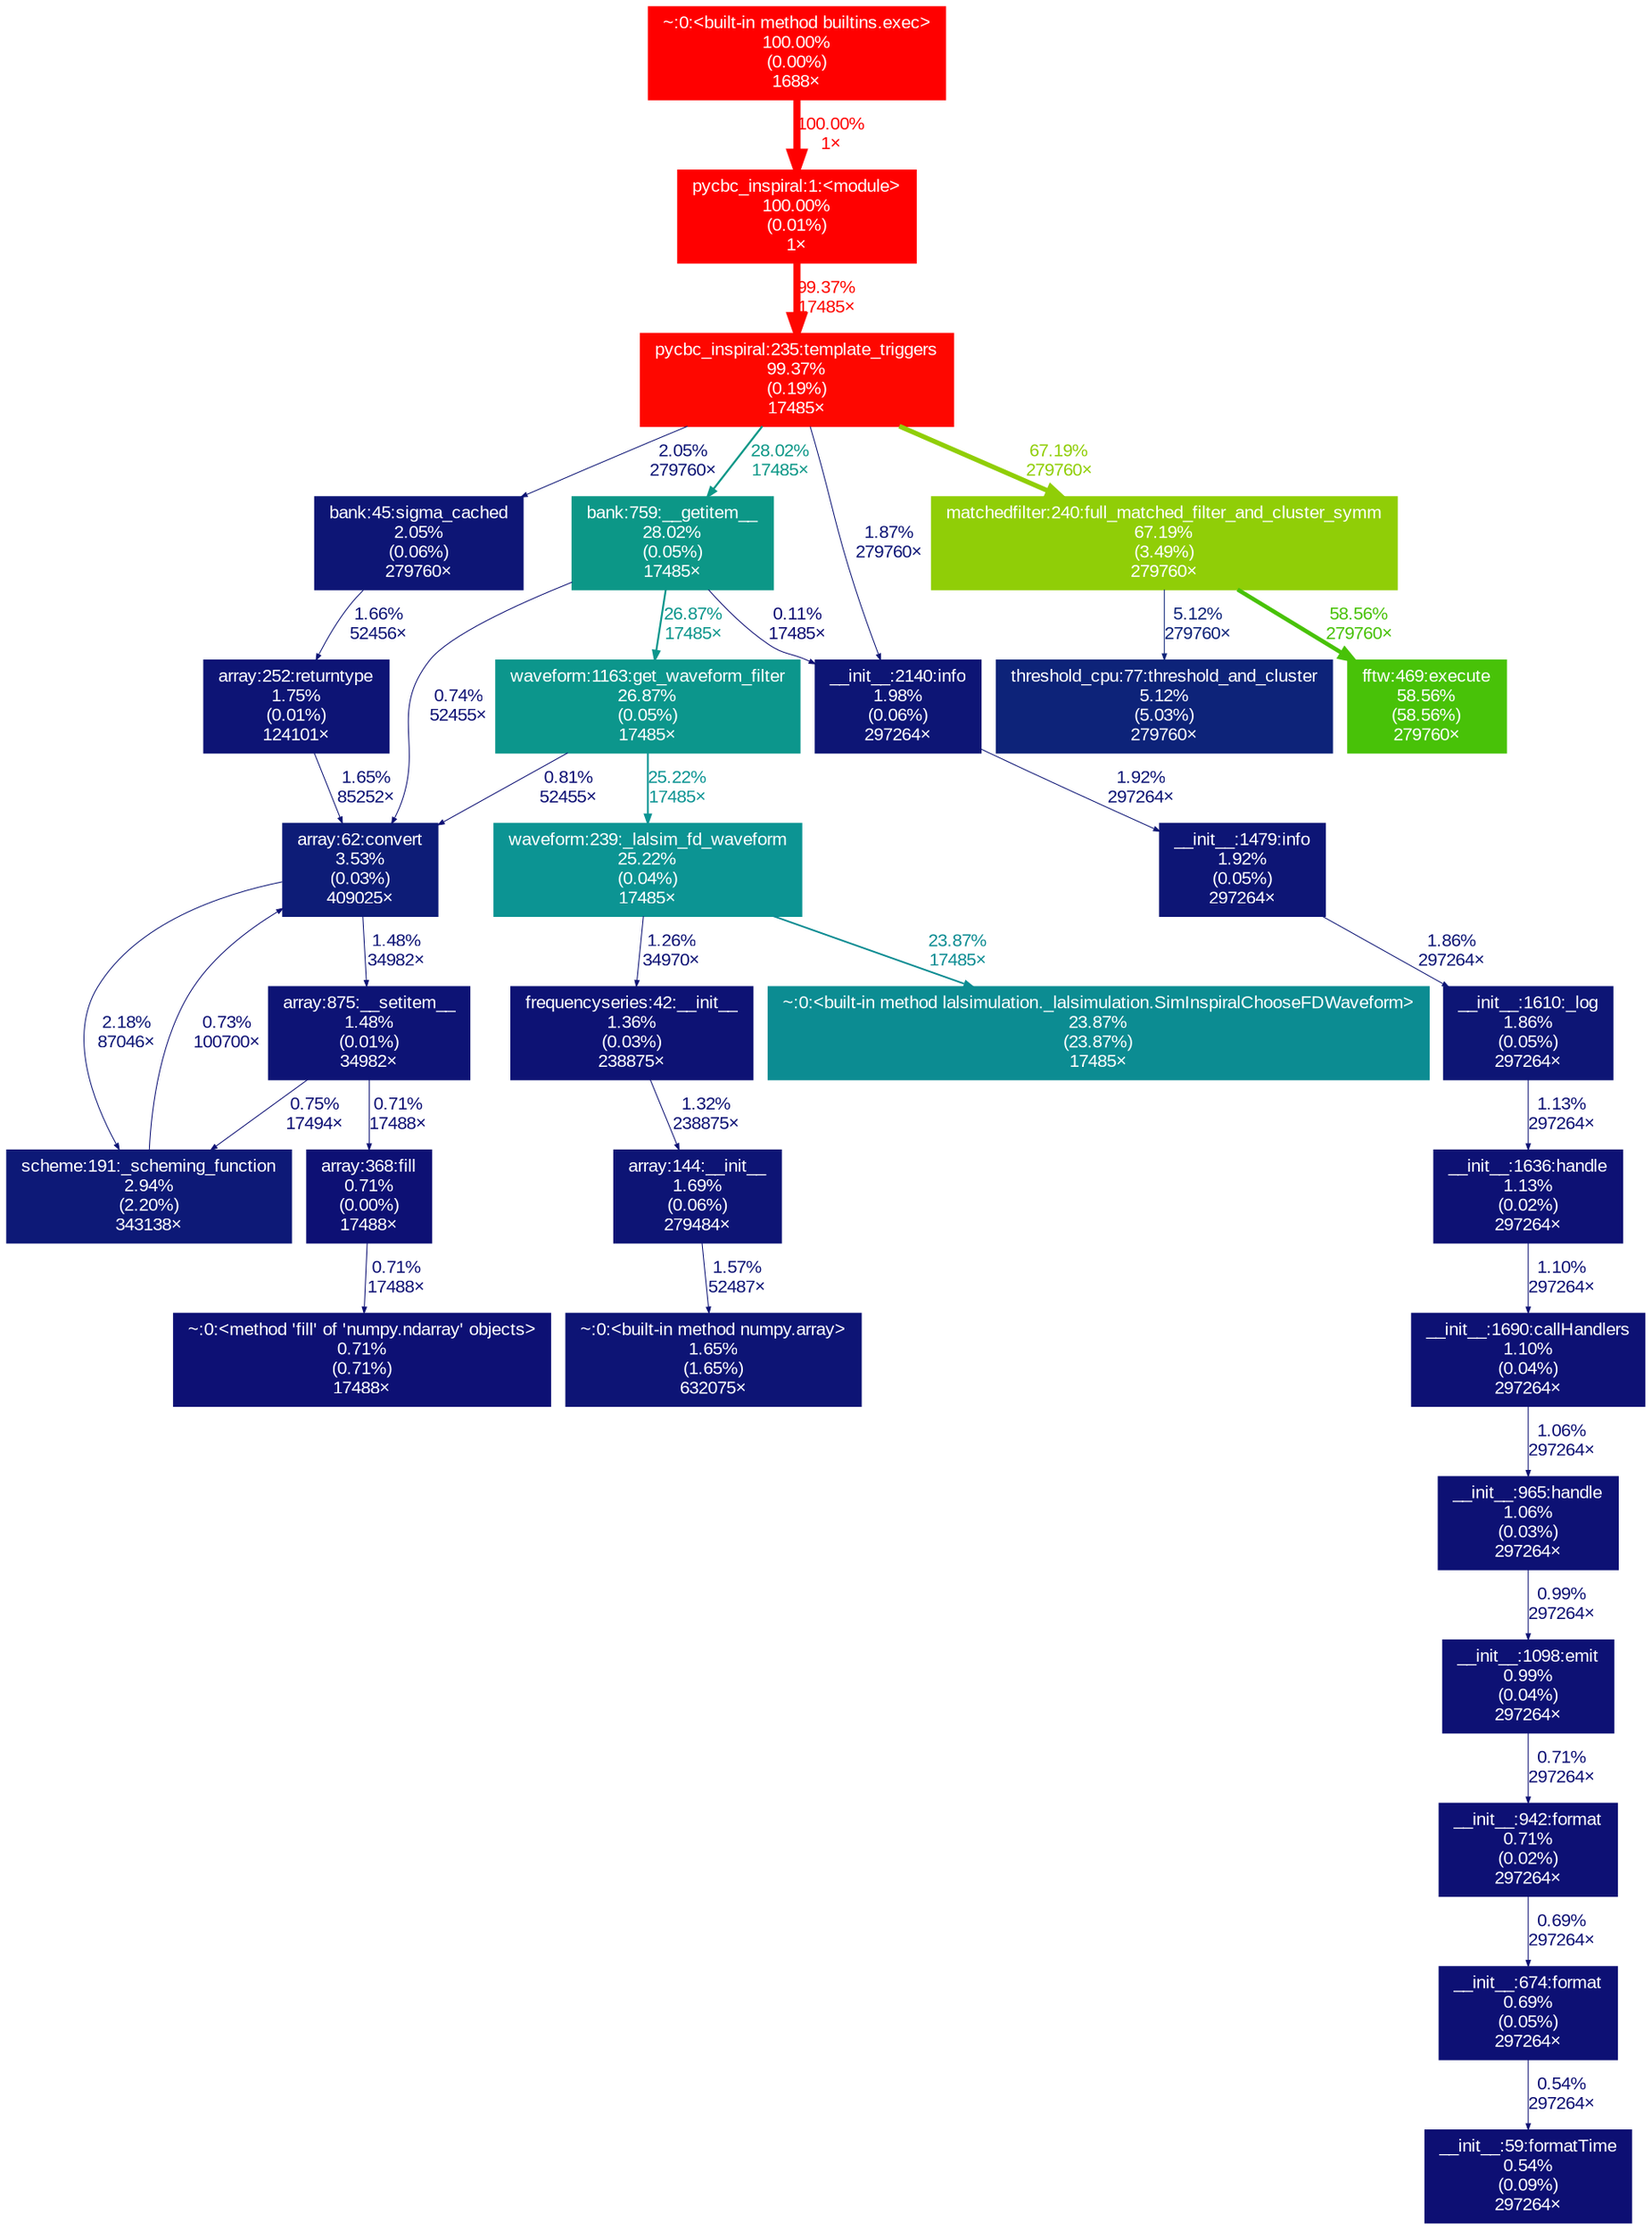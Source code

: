 digraph {
	graph [fontname=Arial, nodesep=0.125, ranksep=0.25];
	node [fontcolor=white, fontname=Arial, height=0, shape=box, style=filled, width=0];
	edge [fontname=Arial];
	370 [color="#ff0000", fontcolor="#ffffff", fontsize="10.00", label="pycbc_inspiral:1:<module>\n100.00%\n(0.01%)\n1×", tooltip="/work/pi_ccapano_umassd_edu/nperla_umassd_edu/envs/pycbc/bin/pycbc_inspiral"];
	370 -> 2565 [arrowsize="1.00", color="#fe0700", fontcolor="#fe0700", fontsize="10.00", label="99.37%\n17485×", labeldistance="3.97", penwidth="3.97"];
	1461 [color="#0d1475", fontcolor="#ffffff", fontsize="10.00", label="~:0:<built-in method numpy.array>\n1.65%\n(1.65%)\n632075×", tooltip="~"];
	1471 [color="#ff0000", fontcolor="#ffffff", fontsize="10.00", label="~:0:<built-in method builtins.exec>\n100.00%\n(0.00%)\n1688×", tooltip="~"];
	1471 -> 370 [arrowsize="1.00", color="#ff0000", fontcolor="#ff0000", fontsize="10.00", label="100.00%\n1×", labeldistance="4.00", penwidth="4.00"];
	1642 [color="#0d1174", fontcolor="#ffffff", fontsize="10.00", label="__init__:1098:emit\n0.99%\n(0.04%)\n297264×", tooltip="/work/pi_ccapano_umassd_edu/nperla_umassd_edu/envs/pycbc/lib/python3.11/logging/__init__.py"];
	1642 -> 3487 [arrowsize="0.35", color="#0d1074", fontcolor="#0d1074", fontsize="10.00", label="0.71%\n297264×", labeldistance="0.50", penwidth="0.50"];
	1893 [color="#0d1977", fontcolor="#ffffff", fontsize="10.00", label="scheme:191:_scheming_function\n2.94%\n(2.20%)\n343138×", tooltip="/work/pi_ccapano_umassd_edu/nperla_umassd_edu/envs/pycbc/lib/python3.11/site-packages/pycbc/scheme.py"];
	1893 -> 3610 [arrowsize="0.35", color="#0d1074", fontcolor="#0d1074", fontsize="10.00", label="0.73%\n100700×", labeldistance="0.50", penwidth="0.50"];
	2155 [color="#0d1475", fontcolor="#ffffff", fontsize="10.00", label="array:144:__init__\n1.69%\n(0.06%)\n279484×", tooltip="/work/pi_ccapano_umassd_edu/nperla_umassd_edu/envs/pycbc/lib/python3.11/site-packages/pycbc/types/array.py"];
	2155 -> 1461 [arrowsize="0.35", color="#0d1375", fontcolor="#0d1375", fontsize="10.00", label="1.57%\n52487×", labeldistance="0.50", penwidth="0.50"];
	2180 [color="#0d1575", fontcolor="#ffffff", fontsize="10.00", label="bank:45:sigma_cached\n2.05%\n(0.06%)\n279760×", tooltip="/work/pi_ccapano_umassd_edu/nperla_umassd_edu/envs/pycbc/lib/python3.11/site-packages/pycbc/waveform/bank.py"];
	2180 -> 7522 [arrowsize="0.35", color="#0d1475", fontcolor="#0d1475", fontsize="10.00", label="1.66%\n52456×", labeldistance="0.50", penwidth="0.50"];
	2181 [color="#0c9787", fontcolor="#ffffff", fontsize="10.00", label="bank:759:__getitem__\n28.02%\n(0.05%)\n17485×", tooltip="/work/pi_ccapano_umassd_edu/nperla_umassd_edu/envs/pycbc/lib/python3.11/site-packages/pycbc/waveform/bank.py"];
	2181 -> 2606 [arrowsize="0.52", color="#0c968c", fontcolor="#0c968c", fontsize="10.00", label="26.87%\n17485×", labeldistance="1.07", penwidth="1.07"];
	2181 -> 2681 [arrowsize="0.35", color="#0d0d73", fontcolor="#0d0d73", fontsize="10.00", label="0.11%\n17485×", labeldistance="0.50", penwidth="0.50"];
	2181 -> 3610 [arrowsize="0.35", color="#0d1074", fontcolor="#0d1074", fontsize="10.00", label="0.74%\n52455×", labeldistance="0.50", penwidth="0.50"];
	2258 [color="#0d1375", fontcolor="#ffffff", fontsize="10.00", label="array:875:__setitem__\n1.48%\n(0.01%)\n34982×", tooltip="/work/pi_ccapano_umassd_edu/nperla_umassd_edu/envs/pycbc/lib/python3.11/site-packages/pycbc/types/array.py"];
	2258 -> 1893 [arrowsize="0.35", color="#0d1074", fontcolor="#0d1074", fontsize="10.00", label="0.75%\n17494×", labeldistance="0.50", penwidth="0.50"];
	2258 -> 7580 [arrowsize="0.35", color="#0d1074", fontcolor="#0d1074", fontsize="10.00", label="0.71%\n17488×", labeldistance="0.50", penwidth="0.50"];
	2271 [color="#0d1274", fontcolor="#ffffff", fontsize="10.00", label="frequencyseries:42:__init__\n1.36%\n(0.03%)\n238875×", tooltip="/work/pi_ccapano_umassd_edu/nperla_umassd_edu/envs/pycbc/lib/python3.11/site-packages/pycbc/types/frequencyseries.py"];
	2271 -> 2155 [arrowsize="0.35", color="#0d1274", fontcolor="#0d1274", fontsize="10.00", label="1.32%\n238875×", labeldistance="0.50", penwidth="0.50"];
	2565 [color="#fe0700", fontcolor="#ffffff", fontsize="10.00", label="pycbc_inspiral:235:template_triggers\n99.37%\n(0.19%)\n17485×", tooltip="/work/pi_ccapano_umassd_edu/nperla_umassd_edu/envs/pycbc/bin/pycbc_inspiral"];
	2565 -> 2180 [arrowsize="0.35", color="#0d1575", fontcolor="#0d1575", fontsize="10.00", label="2.05%\n279760×", labeldistance="0.50", penwidth="0.50"];
	2565 -> 2181 [arrowsize="0.53", color="#0c9787", fontcolor="#0c9787", fontsize="10.00", label="28.02%\n17485×", labeldistance="1.12", penwidth="1.12"];
	2565 -> 2585 [arrowsize="0.82", color="#90ce07", fontcolor="#90ce07", fontsize="10.00", label="67.19%\n279760×", labeldistance="2.69", penwidth="2.69"];
	2565 -> 2681 [arrowsize="0.35", color="#0d1575", fontcolor="#0d1575", fontsize="10.00", label="1.87%\n279760×", labeldistance="0.50", penwidth="0.50"];
	2585 [color="#90ce07", fontcolor="#ffffff", fontsize="10.00", label="matchedfilter:240:full_matched_filter_and_cluster_symm\n67.19%\n(3.49%)\n279760×", tooltip="/work/pi_ccapano_umassd_edu/nperla_umassd_edu/envs/pycbc/lib/python3.11/site-packages/pycbc/filter/matchedfilter.py"];
	2585 -> 4014 [arrowsize="0.35", color="#0d2379", fontcolor="#0d2379", fontsize="10.00", label="5.12%\n279760×", labeldistance="0.50", penwidth="0.50"];
	2585 -> 7365 [arrowsize="0.77", color="#48c208", fontcolor="#48c208", fontsize="10.00", label="58.56%\n279760×", labeldistance="2.34", penwidth="2.34"];
	2606 [color="#0c968c", fontcolor="#ffffff", fontsize="10.00", label="waveform:1163:get_waveform_filter\n26.87%\n(0.05%)\n17485×", tooltip="/work/pi_ccapano_umassd_edu/nperla_umassd_edu/envs/pycbc/lib/python3.11/site-packages/pycbc/waveform/waveform.py"];
	2606 -> 3610 [arrowsize="0.35", color="#0d1074", fontcolor="#0d1074", fontsize="10.00", label="0.81%\n52455×", labeldistance="0.50", penwidth="0.50"];
	2606 -> 3632 [arrowsize="0.50", color="#0c9493", fontcolor="#0c9493", fontsize="10.00", label="25.22%\n17485×", labeldistance="1.01", penwidth="1.01"];
	2681 [color="#0d1575", fontcolor="#ffffff", fontsize="10.00", label="__init__:2140:info\n1.98%\n(0.06%)\n297264×", tooltip="/work/pi_ccapano_umassd_edu/nperla_umassd_edu/envs/pycbc/lib/python3.11/logging/__init__.py"];
	2681 -> 3541 [arrowsize="0.35", color="#0d1575", fontcolor="#0d1575", fontsize="10.00", label="1.92%\n297264×", labeldistance="0.50", penwidth="0.50"];
	3482 [color="#0d1575", fontcolor="#ffffff", fontsize="10.00", label="__init__:1610:_log\n1.86%\n(0.05%)\n297264×", tooltip="/work/pi_ccapano_umassd_edu/nperla_umassd_edu/envs/pycbc/lib/python3.11/logging/__init__.py"];
	3482 -> 3543 [arrowsize="0.35", color="#0d1174", fontcolor="#0d1174", fontsize="10.00", label="1.13%\n297264×", labeldistance="0.50", penwidth="0.50"];
	3486 [color="#0d1074", fontcolor="#ffffff", fontsize="10.00", label="__init__:674:format\n0.69%\n(0.05%)\n297264×", tooltip="/work/pi_ccapano_umassd_edu/nperla_umassd_edu/envs/pycbc/lib/python3.11/logging/__init__.py"];
	3486 -> 7838 [arrowsize="0.35", color="#0d0f73", fontcolor="#0d0f73", fontsize="10.00", label="0.54%\n297264×", labeldistance="0.50", penwidth="0.50"];
	3487 [color="#0d1074", fontcolor="#ffffff", fontsize="10.00", label="__init__:942:format\n0.71%\n(0.02%)\n297264×", tooltip="/work/pi_ccapano_umassd_edu/nperla_umassd_edu/envs/pycbc/lib/python3.11/logging/__init__.py"];
	3487 -> 3486 [arrowsize="0.35", color="#0d1074", fontcolor="#0d1074", fontsize="10.00", label="0.69%\n297264×", labeldistance="0.50", penwidth="0.50"];
	3541 [color="#0d1575", fontcolor="#ffffff", fontsize="10.00", label="__init__:1479:info\n1.92%\n(0.05%)\n297264×", tooltip="/work/pi_ccapano_umassd_edu/nperla_umassd_edu/envs/pycbc/lib/python3.11/logging/__init__.py"];
	3541 -> 3482 [arrowsize="0.35", color="#0d1575", fontcolor="#0d1575", fontsize="10.00", label="1.86%\n297264×", labeldistance="0.50", penwidth="0.50"];
	3542 [color="#0d1174", fontcolor="#ffffff", fontsize="10.00", label="__init__:1690:callHandlers\n1.10%\n(0.04%)\n297264×", tooltip="/work/pi_ccapano_umassd_edu/nperla_umassd_edu/envs/pycbc/lib/python3.11/logging/__init__.py"];
	3542 -> 8260 [arrowsize="0.35", color="#0d1174", fontcolor="#0d1174", fontsize="10.00", label="1.06%\n297264×", labeldistance="0.50", penwidth="0.50"];
	3543 [color="#0d1174", fontcolor="#ffffff", fontsize="10.00", label="__init__:1636:handle\n1.13%\n(0.02%)\n297264×", tooltip="/work/pi_ccapano_umassd_edu/nperla_umassd_edu/envs/pycbc/lib/python3.11/logging/__init__.py"];
	3543 -> 3542 [arrowsize="0.35", color="#0d1174", fontcolor="#0d1174", fontsize="10.00", label="1.10%\n297264×", labeldistance="0.50", penwidth="0.50"];
	3610 [color="#0d1c77", fontcolor="#ffffff", fontsize="10.00", label="array:62:convert\n3.53%\n(0.03%)\n409025×", tooltip="/work/pi_ccapano_umassd_edu/nperla_umassd_edu/envs/pycbc/lib/python3.11/site-packages/pycbc/types/array.py"];
	3610 -> 1893 [arrowsize="0.35", color="#0d1676", fontcolor="#0d1676", fontsize="10.00", label="2.18%\n87046×", labeldistance="0.50", penwidth="0.50"];
	3610 -> 2258 [arrowsize="0.35", color="#0d1375", fontcolor="#0d1375", fontsize="10.00", label="1.48%\n34982×", labeldistance="0.50", penwidth="0.50"];
	3632 [color="#0c9493", fontcolor="#ffffff", fontsize="10.00", label="waveform:239:_lalsim_fd_waveform\n25.22%\n(0.04%)\n17485×", tooltip="/work/pi_ccapano_umassd_edu/nperla_umassd_edu/envs/pycbc/lib/python3.11/site-packages/pycbc/waveform/waveform.py"];
	3632 -> 2271 [arrowsize="0.35", color="#0d1274", fontcolor="#0d1274", fontsize="10.00", label="1.26%\n34970×", labeldistance="0.50", penwidth="0.50"];
	3632 -> 5207 [arrowsize="0.49", color="#0c8c92", fontcolor="#0c8c92", fontsize="10.00", label="23.87%\n17485×", labeldistance="0.95", penwidth="0.95"];
	4014 [color="#0d2379", fontcolor="#ffffff", fontsize="10.00", label="threshold_cpu:77:threshold_and_cluster\n5.12%\n(5.03%)\n279760×", tooltip="/work/pi_ccapano_umassd_edu/nperla_umassd_edu/envs/pycbc/lib/python3.11/site-packages/pycbc/events/threshold_cpu.py"];
	5207 [color="#0c8c92", fontcolor="#ffffff", fontsize="10.00", label="~:0:<built-in method lalsimulation._lalsimulation.SimInspiralChooseFDWaveform>\n23.87%\n(23.87%)\n17485×", tooltip="~"];
	7365 [color="#48c208", fontcolor="#ffffff", fontsize="10.00", label="fftw:469:execute\n58.56%\n(58.56%)\n279760×", tooltip="/work/pi_ccapano_umassd_edu/nperla_umassd_edu/envs/pycbc/lib/python3.11/site-packages/pycbc/fft/fftw.py"];
	7522 [color="#0d1475", fontcolor="#ffffff", fontsize="10.00", label="array:252:returntype\n1.75%\n(0.01%)\n124101×", tooltip="/work/pi_ccapano_umassd_edu/nperla_umassd_edu/envs/pycbc/lib/python3.11/site-packages/pycbc/types/array.py"];
	7522 -> 3610 [arrowsize="0.35", color="#0d1475", fontcolor="#0d1475", fontsize="10.00", label="1.65%\n85252×", labeldistance="0.50", penwidth="0.50"];
	7580 [color="#0d1074", fontcolor="#ffffff", fontsize="10.00", label="array:368:fill\n0.71%\n(0.00%)\n17488×", tooltip="/work/pi_ccapano_umassd_edu/nperla_umassd_edu/envs/pycbc/lib/python3.11/site-packages/pycbc/types/array.py"];
	7580 -> 8119 [arrowsize="0.35", color="#0d1074", fontcolor="#0d1074", fontsize="10.00", label="0.71%\n17488×", labeldistance="0.50", penwidth="0.50"];
	7838 [color="#0d0f73", fontcolor="#ffffff", fontsize="10.00", label="__init__:59:formatTime\n0.54%\n(0.09%)\n297264×", tooltip="/work/pi_ccapano_umassd_edu/nperla_umassd_edu/envs/pycbc/lib/python3.11/site-packages/pycbc/__init__.py"];
	8119 [color="#0d1074", fontcolor="#ffffff", fontsize="10.00", label="~:0:<method 'fill' of 'numpy.ndarray' objects>\n0.71%\n(0.71%)\n17488×", tooltip="~"];
	8260 [color="#0d1174", fontcolor="#ffffff", fontsize="10.00", label="__init__:965:handle\n1.06%\n(0.03%)\n297264×", tooltip="/work/pi_ccapano_umassd_edu/nperla_umassd_edu/envs/pycbc/lib/python3.11/logging/__init__.py"];
	8260 -> 1642 [arrowsize="0.35", color="#0d1174", fontcolor="#0d1174", fontsize="10.00", label="0.99%\n297264×", labeldistance="0.50", penwidth="0.50"];
}
